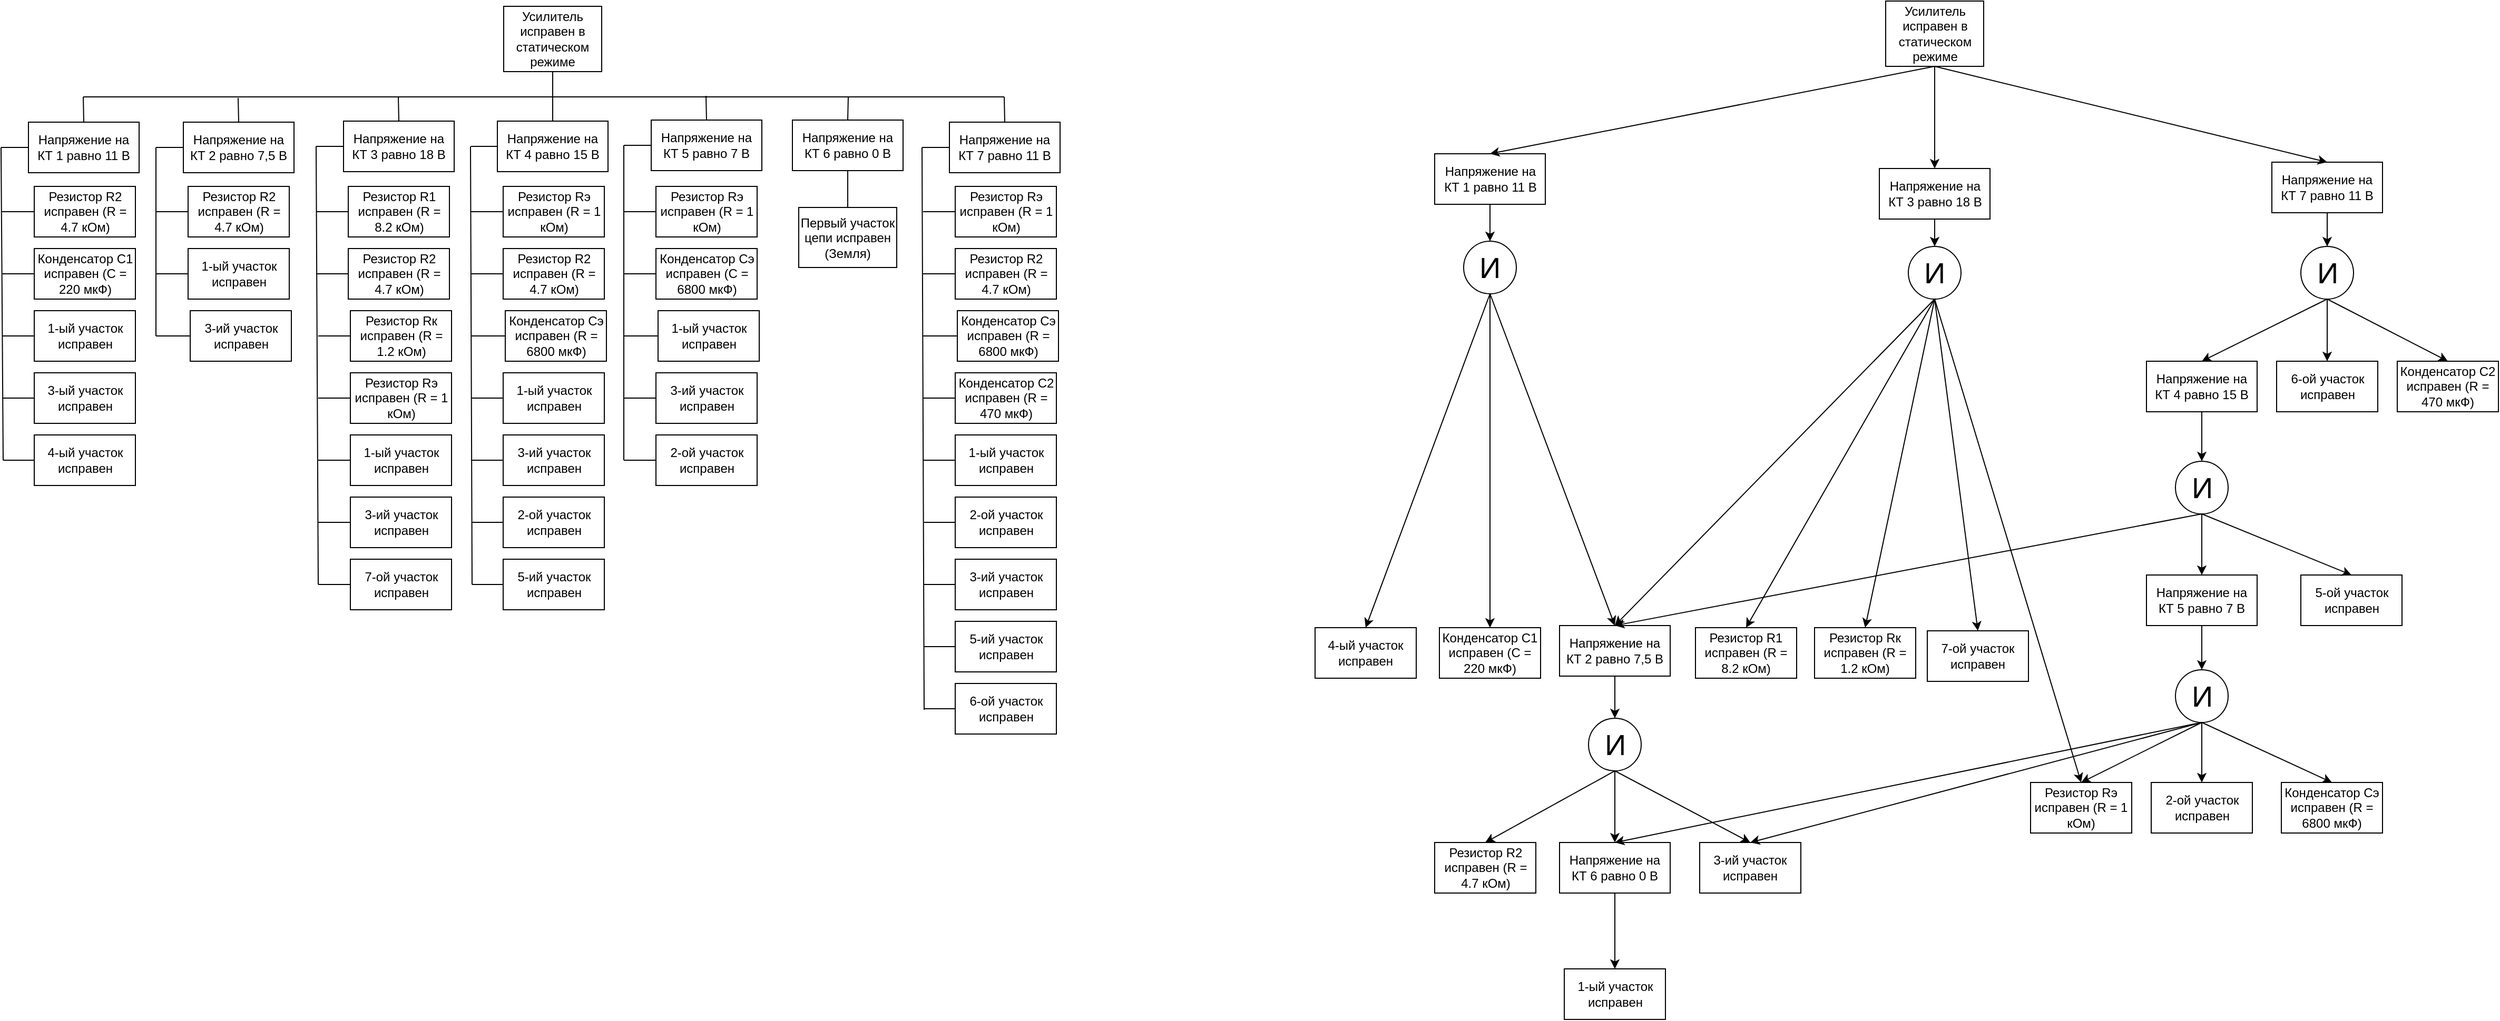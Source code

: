 <mxfile version="20.8.10" type="device"><diagram name="Страница 1" id="d6VJptZu7CoVXSsHhLp1"><mxGraphModel dx="1849" dy="866" grid="0" gridSize="10" guides="1" tooltips="1" connect="1" arrows="1" fold="1" page="0" pageScale="1" pageWidth="827" pageHeight="1169" math="0" shadow="0"><root><mxCell id="0"/><mxCell id="1" parent="0"/><mxCell id="UDDHy41BQt9eHmg_TDf5-1" value="Усилитель исправен в статическом режиме" style="rounded=0;whiteSpace=wrap;html=1;" vertex="1" parent="1"><mxGeometry x="343" y="158" width="93" height="62" as="geometry"/></mxCell><mxCell id="UDDHy41BQt9eHmg_TDf5-2" value="" style="endArrow=none;html=1;rounded=0;entryX=0.5;entryY=1;entryDx=0;entryDy=0;exitX=0.5;exitY=0;exitDx=0;exitDy=0;" edge="1" parent="1" source="UDDHy41BQt9eHmg_TDf5-19" target="UDDHy41BQt9eHmg_TDf5-1"><mxGeometry width="50" height="50" relative="1" as="geometry"><mxPoint x="390" y="244" as="sourcePoint"/><mxPoint x="332" y="208" as="targetPoint"/></mxGeometry></mxCell><mxCell id="UDDHy41BQt9eHmg_TDf5-3" value="Первый участок цепи исправен (Земля)" style="rounded=0;whiteSpace=wrap;html=1;" vertex="1" parent="1"><mxGeometry x="623" y="349" width="93" height="57" as="geometry"/></mxCell><mxCell id="UDDHy41BQt9eHmg_TDf5-4" value="Напряжение на КТ 3 равно 18 В" style="rounded=0;whiteSpace=wrap;html=1;" vertex="1" parent="1"><mxGeometry x="191" y="267" width="105" height="48" as="geometry"/></mxCell><mxCell id="UDDHy41BQt9eHmg_TDf5-5" value="Напряжение на КТ 6 равно 0 В" style="rounded=0;whiteSpace=wrap;html=1;" vertex="1" parent="1"><mxGeometry x="617" y="266" width="105" height="48" as="geometry"/></mxCell><mxCell id="UDDHy41BQt9eHmg_TDf5-6" value="" style="endArrow=none;html=1;rounded=0;" edge="1" parent="1"><mxGeometry width="50" height="50" relative="1" as="geometry"><mxPoint x="-56" y="244" as="sourcePoint"/><mxPoint x="818" y="244" as="targetPoint"/></mxGeometry></mxCell><mxCell id="UDDHy41BQt9eHmg_TDf5-7" value="" style="endArrow=none;html=1;rounded=0;entryX=0.5;entryY=1;entryDx=0;entryDy=0;exitX=0.5;exitY=0;exitDx=0;exitDy=0;" edge="1" parent="1" source="UDDHy41BQt9eHmg_TDf5-3" target="UDDHy41BQt9eHmg_TDf5-5"><mxGeometry width="50" height="50" relative="1" as="geometry"><mxPoint x="586" y="385" as="sourcePoint"/><mxPoint x="636" y="335" as="targetPoint"/></mxGeometry></mxCell><mxCell id="UDDHy41BQt9eHmg_TDf5-8" value="" style="endArrow=none;html=1;rounded=0;entryX=0;entryY=0.5;entryDx=0;entryDy=0;" edge="1" parent="1" target="UDDHy41BQt9eHmg_TDf5-4"><mxGeometry width="50" height="50" relative="1" as="geometry"><mxPoint x="165" y="291" as="sourcePoint"/><mxPoint x="158" y="297" as="targetPoint"/></mxGeometry></mxCell><mxCell id="UDDHy41BQt9eHmg_TDf5-9" value="" style="endArrow=none;html=1;rounded=0;" edge="1" parent="1"><mxGeometry width="50" height="50" relative="1" as="geometry"><mxPoint x="167" y="707" as="sourcePoint"/><mxPoint x="165" y="291" as="targetPoint"/></mxGeometry></mxCell><mxCell id="UDDHy41BQt9eHmg_TDf5-10" value="" style="endArrow=none;html=1;rounded=0;exitX=0.5;exitY=0;exitDx=0;exitDy=0;" edge="1" parent="1" source="UDDHy41BQt9eHmg_TDf5-4"><mxGeometry width="50" height="50" relative="1" as="geometry"><mxPoint x="256" y="242" as="sourcePoint"/><mxPoint x="243" y="244" as="targetPoint"/></mxGeometry></mxCell><mxCell id="UDDHy41BQt9eHmg_TDf5-15" value="Напряжение на КТ 2 равно 7,5 В" style="rounded=0;whiteSpace=wrap;html=1;" vertex="1" parent="1"><mxGeometry x="39" y="268" width="105" height="48" as="geometry"/></mxCell><mxCell id="UDDHy41BQt9eHmg_TDf5-16" value="" style="endArrow=none;html=1;rounded=0;entryX=0;entryY=0.5;entryDx=0;entryDy=0;" edge="1" parent="1" target="UDDHy41BQt9eHmg_TDf5-15"><mxGeometry width="50" height="50" relative="1" as="geometry"><mxPoint x="13" y="292" as="sourcePoint"/><mxPoint x="6" y="298" as="targetPoint"/></mxGeometry></mxCell><mxCell id="UDDHy41BQt9eHmg_TDf5-17" value="" style="endArrow=none;html=1;rounded=0;" edge="1" parent="1"><mxGeometry width="50" height="50" relative="1" as="geometry"><mxPoint x="13" y="471" as="sourcePoint"/><mxPoint x="13.0" y="292" as="targetPoint"/></mxGeometry></mxCell><mxCell id="UDDHy41BQt9eHmg_TDf5-18" value="" style="endArrow=none;html=1;rounded=0;exitX=0.5;exitY=0;exitDx=0;exitDy=0;" edge="1" parent="1" source="UDDHy41BQt9eHmg_TDf5-15"><mxGeometry width="50" height="50" relative="1" as="geometry"><mxPoint x="104" y="243" as="sourcePoint"/><mxPoint x="91" y="245" as="targetPoint"/></mxGeometry></mxCell><mxCell id="UDDHy41BQt9eHmg_TDf5-19" value="Напряжение на КТ 4 равно 15 В" style="rounded=0;whiteSpace=wrap;html=1;" vertex="1" parent="1"><mxGeometry x="337" y="267" width="105" height="48" as="geometry"/></mxCell><mxCell id="UDDHy41BQt9eHmg_TDf5-20" value="" style="endArrow=none;html=1;rounded=0;entryX=0;entryY=0.5;entryDx=0;entryDy=0;" edge="1" parent="1" target="UDDHy41BQt9eHmg_TDf5-19"><mxGeometry width="50" height="50" relative="1" as="geometry"><mxPoint x="312" y="291" as="sourcePoint"/><mxPoint x="304.5" y="297" as="targetPoint"/></mxGeometry></mxCell><mxCell id="UDDHy41BQt9eHmg_TDf5-21" value="" style="endArrow=none;html=1;rounded=0;" edge="1" parent="1"><mxGeometry width="50" height="50" relative="1" as="geometry"><mxPoint x="313" y="707" as="sourcePoint"/><mxPoint x="311.5" y="291" as="targetPoint"/></mxGeometry></mxCell><mxCell id="UDDHy41BQt9eHmg_TDf5-23" value="Напряжение на КТ 1 равно 11 В" style="rounded=0;whiteSpace=wrap;html=1;" vertex="1" parent="1"><mxGeometry x="-108" y="268" width="105" height="48" as="geometry"/></mxCell><mxCell id="UDDHy41BQt9eHmg_TDf5-24" value="" style="endArrow=none;html=1;rounded=0;entryX=0;entryY=0.5;entryDx=0;entryDy=0;" edge="1" parent="1" target="UDDHy41BQt9eHmg_TDf5-23"><mxGeometry width="50" height="50" relative="1" as="geometry"><mxPoint x="-134" y="292" as="sourcePoint"/><mxPoint x="-141" y="298" as="targetPoint"/></mxGeometry></mxCell><mxCell id="UDDHy41BQt9eHmg_TDf5-25" value="" style="endArrow=none;html=1;rounded=0;" edge="1" parent="1"><mxGeometry width="50" height="50" relative="1" as="geometry"><mxPoint x="-132" y="589" as="sourcePoint"/><mxPoint x="-134.0" y="292" as="targetPoint"/></mxGeometry></mxCell><mxCell id="UDDHy41BQt9eHmg_TDf5-26" value="" style="endArrow=none;html=1;rounded=0;exitX=0.5;exitY=0;exitDx=0;exitDy=0;" edge="1" parent="1" source="UDDHy41BQt9eHmg_TDf5-23"><mxGeometry width="50" height="50" relative="1" as="geometry"><mxPoint x="-43" y="243" as="sourcePoint"/><mxPoint x="-56" y="244" as="targetPoint"/></mxGeometry></mxCell><mxCell id="UDDHy41BQt9eHmg_TDf5-30" value="Напряжение на КТ 5 равно 7 В" style="rounded=0;whiteSpace=wrap;html=1;" vertex="1" parent="1"><mxGeometry x="483" y="266" width="105" height="48" as="geometry"/></mxCell><mxCell id="UDDHy41BQt9eHmg_TDf5-31" value="" style="endArrow=none;html=1;rounded=0;entryX=0;entryY=0.5;entryDx=0;entryDy=0;" edge="1" parent="1" target="UDDHy41BQt9eHmg_TDf5-30"><mxGeometry width="50" height="50" relative="1" as="geometry"><mxPoint x="457" y="290" as="sourcePoint"/><mxPoint x="450" y="296" as="targetPoint"/></mxGeometry></mxCell><mxCell id="UDDHy41BQt9eHmg_TDf5-32" value="" style="endArrow=none;html=1;rounded=0;" edge="1" parent="1"><mxGeometry width="50" height="50" relative="1" as="geometry"><mxPoint x="457" y="589" as="sourcePoint"/><mxPoint x="457" y="290" as="targetPoint"/></mxGeometry></mxCell><mxCell id="UDDHy41BQt9eHmg_TDf5-33" value="" style="endArrow=none;html=1;rounded=0;exitX=0.5;exitY=0;exitDx=0;exitDy=0;" edge="1" parent="1" source="UDDHy41BQt9eHmg_TDf5-30"><mxGeometry width="50" height="50" relative="1" as="geometry"><mxPoint x="548" y="241" as="sourcePoint"/><mxPoint x="535" y="243" as="targetPoint"/></mxGeometry></mxCell><mxCell id="UDDHy41BQt9eHmg_TDf5-34" value="Напряжение на КТ 7 равно 11 В" style="rounded=0;whiteSpace=wrap;html=1;" vertex="1" parent="1"><mxGeometry x="766" y="268" width="105" height="48" as="geometry"/></mxCell><mxCell id="UDDHy41BQt9eHmg_TDf5-35" value="" style="endArrow=none;html=1;rounded=0;entryX=0;entryY=0.5;entryDx=0;entryDy=0;" edge="1" parent="1" target="UDDHy41BQt9eHmg_TDf5-34"><mxGeometry width="50" height="50" relative="1" as="geometry"><mxPoint x="740" y="292" as="sourcePoint"/><mxPoint x="733" y="298" as="targetPoint"/></mxGeometry></mxCell><mxCell id="UDDHy41BQt9eHmg_TDf5-36" value="" style="endArrow=none;html=1;rounded=0;" edge="1" parent="1"><mxGeometry width="50" height="50" relative="1" as="geometry"><mxPoint x="742" y="826" as="sourcePoint"/><mxPoint x="740" y="292" as="targetPoint"/></mxGeometry></mxCell><mxCell id="UDDHy41BQt9eHmg_TDf5-37" value="" style="endArrow=none;html=1;rounded=0;exitX=0.5;exitY=0;exitDx=0;exitDy=0;" edge="1" parent="1" source="UDDHy41BQt9eHmg_TDf5-34"><mxGeometry width="50" height="50" relative="1" as="geometry"><mxPoint x="831" y="243" as="sourcePoint"/><mxPoint x="818" y="244" as="targetPoint"/></mxGeometry></mxCell><mxCell id="UDDHy41BQt9eHmg_TDf5-38" value="" style="endArrow=none;html=1;rounded=0;exitX=0.5;exitY=0;exitDx=0;exitDy=0;" edge="1" parent="1" source="UDDHy41BQt9eHmg_TDf5-5"><mxGeometry width="50" height="50" relative="1" as="geometry"><mxPoint x="643" y="230" as="sourcePoint"/><mxPoint x="670" y="244" as="targetPoint"/></mxGeometry></mxCell><mxCell id="UDDHy41BQt9eHmg_TDf5-39" value="Резистор R2 исправен (R = 4.7 кОм)" style="rounded=0;whiteSpace=wrap;html=1;" vertex="1" parent="1"><mxGeometry x="-102.5" y="329" width="96" height="48" as="geometry"/></mxCell><mxCell id="UDDHy41BQt9eHmg_TDf5-40" value="" style="endArrow=none;html=1;rounded=0;entryX=0;entryY=0.5;entryDx=0;entryDy=0;" edge="1" parent="1" target="UDDHy41BQt9eHmg_TDf5-39"><mxGeometry width="50" height="50" relative="1" as="geometry"><mxPoint x="-133" y="353" as="sourcePoint"/><mxPoint x="-46" y="392" as="targetPoint"/></mxGeometry></mxCell><mxCell id="UDDHy41BQt9eHmg_TDf5-41" value="Конденсатор С1 исправен (С = 220 мкФ)" style="rounded=0;whiteSpace=wrap;html=1;" vertex="1" parent="1"><mxGeometry x="-102.5" y="388" width="96" height="48" as="geometry"/></mxCell><mxCell id="UDDHy41BQt9eHmg_TDf5-42" value="" style="endArrow=none;html=1;rounded=0;entryX=0;entryY=0.5;entryDx=0;entryDy=0;" edge="1" parent="1" target="UDDHy41BQt9eHmg_TDf5-41"><mxGeometry width="50" height="50" relative="1" as="geometry"><mxPoint x="-133" y="412.0" as="sourcePoint"/><mxPoint x="-46" y="451" as="targetPoint"/></mxGeometry></mxCell><mxCell id="UDDHy41BQt9eHmg_TDf5-47" value="1-ый участок исправен" style="rounded=0;whiteSpace=wrap;html=1;" vertex="1" parent="1"><mxGeometry x="-102.5" y="447" width="96" height="48" as="geometry"/></mxCell><mxCell id="UDDHy41BQt9eHmg_TDf5-48" value="" style="endArrow=none;html=1;rounded=0;entryX=0;entryY=0.5;entryDx=0;entryDy=0;" edge="1" parent="1" target="UDDHy41BQt9eHmg_TDf5-47"><mxGeometry width="50" height="50" relative="1" as="geometry"><mxPoint x="-133" y="471.0" as="sourcePoint"/><mxPoint x="-46" y="510" as="targetPoint"/></mxGeometry></mxCell><mxCell id="UDDHy41BQt9eHmg_TDf5-49" value="3-ый участок исправен" style="rounded=0;whiteSpace=wrap;html=1;" vertex="1" parent="1"><mxGeometry x="-102.5" y="506" width="96" height="48" as="geometry"/></mxCell><mxCell id="UDDHy41BQt9eHmg_TDf5-50" value="" style="endArrow=none;html=1;rounded=0;entryX=0;entryY=0.5;entryDx=0;entryDy=0;" edge="1" parent="1" target="UDDHy41BQt9eHmg_TDf5-49"><mxGeometry width="50" height="50" relative="1" as="geometry"><mxPoint x="-133" y="530.0" as="sourcePoint"/><mxPoint x="-46" y="569" as="targetPoint"/></mxGeometry></mxCell><mxCell id="UDDHy41BQt9eHmg_TDf5-51" value="4-ый участок исправен" style="rounded=0;whiteSpace=wrap;html=1;" vertex="1" parent="1"><mxGeometry x="-102.5" y="565" width="96" height="48" as="geometry"/></mxCell><mxCell id="UDDHy41BQt9eHmg_TDf5-52" value="" style="endArrow=none;html=1;rounded=0;entryX=0;entryY=0.5;entryDx=0;entryDy=0;" edge="1" parent="1" target="UDDHy41BQt9eHmg_TDf5-51"><mxGeometry width="50" height="50" relative="1" as="geometry"><mxPoint x="-132" y="589" as="sourcePoint"/><mxPoint x="-46" y="628" as="targetPoint"/></mxGeometry></mxCell><mxCell id="UDDHy41BQt9eHmg_TDf5-53" value="Резистор R2 исправен (R = 4.7 кОм)" style="rounded=0;whiteSpace=wrap;html=1;" vertex="1" parent="1"><mxGeometry x="43.5" y="329" width="96" height="48" as="geometry"/></mxCell><mxCell id="UDDHy41BQt9eHmg_TDf5-54" value="" style="endArrow=none;html=1;rounded=0;entryX=0;entryY=0.5;entryDx=0;entryDy=0;" edge="1" parent="1" target="UDDHy41BQt9eHmg_TDf5-53"><mxGeometry width="50" height="50" relative="1" as="geometry"><mxPoint x="13" y="353.0" as="sourcePoint"/><mxPoint x="100" y="392" as="targetPoint"/></mxGeometry></mxCell><mxCell id="UDDHy41BQt9eHmg_TDf5-55" value="1-ый участок исправен" style="rounded=0;whiteSpace=wrap;html=1;" vertex="1" parent="1"><mxGeometry x="43.5" y="388" width="96" height="48" as="geometry"/></mxCell><mxCell id="UDDHy41BQt9eHmg_TDf5-56" value="" style="endArrow=none;html=1;rounded=0;entryX=0;entryY=0.5;entryDx=0;entryDy=0;" edge="1" parent="1" target="UDDHy41BQt9eHmg_TDf5-55"><mxGeometry width="50" height="50" relative="1" as="geometry"><mxPoint x="13" y="412.0" as="sourcePoint"/><mxPoint x="100" y="451" as="targetPoint"/></mxGeometry></mxCell><mxCell id="UDDHy41BQt9eHmg_TDf5-57" value="3-ий участок исправен" style="rounded=0;whiteSpace=wrap;html=1;" vertex="1" parent="1"><mxGeometry x="45.5" y="447" width="96" height="48" as="geometry"/></mxCell><mxCell id="UDDHy41BQt9eHmg_TDf5-58" value="" style="endArrow=none;html=1;rounded=0;entryX=0;entryY=0.5;entryDx=0;entryDy=0;" edge="1" parent="1" target="UDDHy41BQt9eHmg_TDf5-57"><mxGeometry width="50" height="50" relative="1" as="geometry"><mxPoint x="13" y="471" as="sourcePoint"/><mxPoint x="102" y="510" as="targetPoint"/></mxGeometry></mxCell><mxCell id="UDDHy41BQt9eHmg_TDf5-59" value="Резистор R1 исправен (R = 8.2 кОм)" style="rounded=0;whiteSpace=wrap;html=1;" vertex="1" parent="1"><mxGeometry x="195.5" y="329" width="96" height="48" as="geometry"/></mxCell><mxCell id="UDDHy41BQt9eHmg_TDf5-60" value="" style="endArrow=none;html=1;rounded=0;entryX=0;entryY=0.5;entryDx=0;entryDy=0;" edge="1" parent="1" target="UDDHy41BQt9eHmg_TDf5-59"><mxGeometry width="50" height="50" relative="1" as="geometry"><mxPoint x="165" y="353.0" as="sourcePoint"/><mxPoint x="252" y="392" as="targetPoint"/></mxGeometry></mxCell><mxCell id="UDDHy41BQt9eHmg_TDf5-61" value="Резистор R2 исправен (R = 4.7 кОм)" style="rounded=0;whiteSpace=wrap;html=1;" vertex="1" parent="1"><mxGeometry x="195.5" y="388" width="96" height="48" as="geometry"/></mxCell><mxCell id="UDDHy41BQt9eHmg_TDf5-62" value="" style="endArrow=none;html=1;rounded=0;entryX=0;entryY=0.5;entryDx=0;entryDy=0;" edge="1" parent="1" target="UDDHy41BQt9eHmg_TDf5-61"><mxGeometry width="50" height="50" relative="1" as="geometry"><mxPoint x="165" y="412.0" as="sourcePoint"/><mxPoint x="252" y="451" as="targetPoint"/></mxGeometry></mxCell><mxCell id="UDDHy41BQt9eHmg_TDf5-63" value="Резистор Rк исправен (R = 1.2 кОм)" style="rounded=0;whiteSpace=wrap;html=1;" vertex="1" parent="1"><mxGeometry x="197.5" y="447" width="96" height="48" as="geometry"/></mxCell><mxCell id="UDDHy41BQt9eHmg_TDf5-64" value="" style="endArrow=none;html=1;rounded=0;entryX=0;entryY=0.5;entryDx=0;entryDy=0;" edge="1" parent="1" target="UDDHy41BQt9eHmg_TDf5-63"><mxGeometry width="50" height="50" relative="1" as="geometry"><mxPoint x="167" y="471.0" as="sourcePoint"/><mxPoint x="254" y="510" as="targetPoint"/></mxGeometry></mxCell><mxCell id="UDDHy41BQt9eHmg_TDf5-65" value="Резистор Rэ исправен (R = 1 кОм)" style="rounded=0;whiteSpace=wrap;html=1;" vertex="1" parent="1"><mxGeometry x="197.5" y="506" width="96" height="48" as="geometry"/></mxCell><mxCell id="UDDHy41BQt9eHmg_TDf5-66" value="" style="endArrow=none;html=1;rounded=0;entryX=0;entryY=0.5;entryDx=0;entryDy=0;" edge="1" parent="1" target="UDDHy41BQt9eHmg_TDf5-65"><mxGeometry width="50" height="50" relative="1" as="geometry"><mxPoint x="167" y="530.0" as="sourcePoint"/><mxPoint x="254" y="569" as="targetPoint"/></mxGeometry></mxCell><mxCell id="UDDHy41BQt9eHmg_TDf5-67" value="1-ый участок исправен" style="rounded=0;whiteSpace=wrap;html=1;" vertex="1" parent="1"><mxGeometry x="197.5" y="565" width="96" height="48" as="geometry"/></mxCell><mxCell id="UDDHy41BQt9eHmg_TDf5-68" value="" style="endArrow=none;html=1;rounded=0;entryX=0;entryY=0.5;entryDx=0;entryDy=0;" edge="1" parent="1" target="UDDHy41BQt9eHmg_TDf5-67"><mxGeometry width="50" height="50" relative="1" as="geometry"><mxPoint x="167" y="589.0" as="sourcePoint"/><mxPoint x="254" y="628" as="targetPoint"/></mxGeometry></mxCell><mxCell id="UDDHy41BQt9eHmg_TDf5-69" value="3-ий участок исправен" style="rounded=0;whiteSpace=wrap;html=1;" vertex="1" parent="1"><mxGeometry x="197.5" y="624" width="96" height="48" as="geometry"/></mxCell><mxCell id="UDDHy41BQt9eHmg_TDf5-70" value="" style="endArrow=none;html=1;rounded=0;entryX=0;entryY=0.5;entryDx=0;entryDy=0;" edge="1" parent="1" target="UDDHy41BQt9eHmg_TDf5-69"><mxGeometry width="50" height="50" relative="1" as="geometry"><mxPoint x="167" y="648.0" as="sourcePoint"/><mxPoint x="254" y="687" as="targetPoint"/></mxGeometry></mxCell><mxCell id="UDDHy41BQt9eHmg_TDf5-71" value="7-ой участок исправен" style="rounded=0;whiteSpace=wrap;html=1;" vertex="1" parent="1"><mxGeometry x="197.5" y="683" width="96" height="48" as="geometry"/></mxCell><mxCell id="UDDHy41BQt9eHmg_TDf5-72" value="" style="endArrow=none;html=1;rounded=0;entryX=0;entryY=0.5;entryDx=0;entryDy=0;" edge="1" parent="1" target="UDDHy41BQt9eHmg_TDf5-71"><mxGeometry width="50" height="50" relative="1" as="geometry"><mxPoint x="167" y="707.0" as="sourcePoint"/><mxPoint x="254" y="746" as="targetPoint"/></mxGeometry></mxCell><mxCell id="UDDHy41BQt9eHmg_TDf5-73" value="Резистор Rэ исправен (R = 1 кОм)" style="rounded=0;whiteSpace=wrap;html=1;" vertex="1" parent="1"><mxGeometry x="342.5" y="329" width="96" height="48" as="geometry"/></mxCell><mxCell id="UDDHy41BQt9eHmg_TDf5-74" value="" style="endArrow=none;html=1;rounded=0;entryX=0;entryY=0.5;entryDx=0;entryDy=0;" edge="1" parent="1" target="UDDHy41BQt9eHmg_TDf5-73"><mxGeometry width="50" height="50" relative="1" as="geometry"><mxPoint x="312" y="353" as="sourcePoint"/><mxPoint x="399" y="392" as="targetPoint"/></mxGeometry></mxCell><mxCell id="UDDHy41BQt9eHmg_TDf5-75" value="Резистор R2 исправен (R = 4.7 кОм)" style="rounded=0;whiteSpace=wrap;html=1;" vertex="1" parent="1"><mxGeometry x="342.5" y="388" width="96" height="48" as="geometry"/></mxCell><mxCell id="UDDHy41BQt9eHmg_TDf5-76" value="" style="endArrow=none;html=1;rounded=0;entryX=0;entryY=0.5;entryDx=0;entryDy=0;" edge="1" parent="1" target="UDDHy41BQt9eHmg_TDf5-75"><mxGeometry width="50" height="50" relative="1" as="geometry"><mxPoint x="312" y="412" as="sourcePoint"/><mxPoint x="399" y="451" as="targetPoint"/></mxGeometry></mxCell><mxCell id="UDDHy41BQt9eHmg_TDf5-77" value="Конденсатор Сэ исправен (R = 6800 мкФ)" style="rounded=0;whiteSpace=wrap;html=1;" vertex="1" parent="1"><mxGeometry x="344.5" y="447" width="96" height="48" as="geometry"/></mxCell><mxCell id="UDDHy41BQt9eHmg_TDf5-78" value="" style="endArrow=none;html=1;rounded=0;entryX=0;entryY=0.5;entryDx=0;entryDy=0;" edge="1" parent="1" target="UDDHy41BQt9eHmg_TDf5-77"><mxGeometry width="50" height="50" relative="1" as="geometry"><mxPoint x="312" y="471" as="sourcePoint"/><mxPoint x="401" y="510" as="targetPoint"/></mxGeometry></mxCell><mxCell id="UDDHy41BQt9eHmg_TDf5-79" value="1-ый участок исправен" style="rounded=0;whiteSpace=wrap;html=1;" vertex="1" parent="1"><mxGeometry x="342.5" y="506" width="96" height="48" as="geometry"/></mxCell><mxCell id="UDDHy41BQt9eHmg_TDf5-80" value="" style="endArrow=none;html=1;rounded=0;entryX=0;entryY=0.5;entryDx=0;entryDy=0;" edge="1" parent="1" target="UDDHy41BQt9eHmg_TDf5-79"><mxGeometry width="50" height="50" relative="1" as="geometry"><mxPoint x="312" y="530" as="sourcePoint"/><mxPoint x="399" y="569" as="targetPoint"/></mxGeometry></mxCell><mxCell id="UDDHy41BQt9eHmg_TDf5-81" value="3-ий участок исправен" style="rounded=0;whiteSpace=wrap;html=1;" vertex="1" parent="1"><mxGeometry x="342.5" y="565" width="96" height="48" as="geometry"/></mxCell><mxCell id="UDDHy41BQt9eHmg_TDf5-82" value="" style="endArrow=none;html=1;rounded=0;entryX=0;entryY=0.5;entryDx=0;entryDy=0;" edge="1" parent="1" target="UDDHy41BQt9eHmg_TDf5-81"><mxGeometry width="50" height="50" relative="1" as="geometry"><mxPoint x="312" y="589" as="sourcePoint"/><mxPoint x="399" y="628" as="targetPoint"/></mxGeometry></mxCell><mxCell id="UDDHy41BQt9eHmg_TDf5-83" value="2-ой участок исправен" style="rounded=0;whiteSpace=wrap;html=1;" vertex="1" parent="1"><mxGeometry x="342.5" y="624" width="96" height="48" as="geometry"/></mxCell><mxCell id="UDDHy41BQt9eHmg_TDf5-84" value="" style="endArrow=none;html=1;rounded=0;entryX=0;entryY=0.5;entryDx=0;entryDy=0;" edge="1" parent="1" target="UDDHy41BQt9eHmg_TDf5-83"><mxGeometry width="50" height="50" relative="1" as="geometry"><mxPoint x="313" y="648" as="sourcePoint"/><mxPoint x="399" y="687" as="targetPoint"/></mxGeometry></mxCell><mxCell id="UDDHy41BQt9eHmg_TDf5-85" value="5-ий участок исправен" style="rounded=0;whiteSpace=wrap;html=1;" vertex="1" parent="1"><mxGeometry x="342.5" y="683" width="96" height="48" as="geometry"/></mxCell><mxCell id="UDDHy41BQt9eHmg_TDf5-86" value="" style="endArrow=none;html=1;rounded=0;entryX=0;entryY=0.5;entryDx=0;entryDy=0;" edge="1" parent="1" target="UDDHy41BQt9eHmg_TDf5-85"><mxGeometry width="50" height="50" relative="1" as="geometry"><mxPoint x="313" y="707" as="sourcePoint"/><mxPoint x="399" y="746" as="targetPoint"/></mxGeometry></mxCell><mxCell id="UDDHy41BQt9eHmg_TDf5-87" value="Резистор Rэ исправен (R = 1 кОм)" style="rounded=0;whiteSpace=wrap;html=1;" vertex="1" parent="1"><mxGeometry x="487.5" y="329" width="96" height="48" as="geometry"/></mxCell><mxCell id="UDDHy41BQt9eHmg_TDf5-88" value="" style="endArrow=none;html=1;rounded=0;entryX=0;entryY=0.5;entryDx=0;entryDy=0;" edge="1" parent="1" target="UDDHy41BQt9eHmg_TDf5-87"><mxGeometry width="50" height="50" relative="1" as="geometry"><mxPoint x="457" y="353" as="sourcePoint"/><mxPoint x="544" y="392" as="targetPoint"/></mxGeometry></mxCell><mxCell id="UDDHy41BQt9eHmg_TDf5-89" value="Конденсатор Сэ исправен (С = 6800 мкФ)" style="rounded=0;whiteSpace=wrap;html=1;" vertex="1" parent="1"><mxGeometry x="487.5" y="388" width="96" height="48" as="geometry"/></mxCell><mxCell id="UDDHy41BQt9eHmg_TDf5-90" value="" style="endArrow=none;html=1;rounded=0;entryX=0;entryY=0.5;entryDx=0;entryDy=0;" edge="1" parent="1" target="UDDHy41BQt9eHmg_TDf5-89"><mxGeometry width="50" height="50" relative="1" as="geometry"><mxPoint x="457" y="412" as="sourcePoint"/><mxPoint x="544" y="451" as="targetPoint"/></mxGeometry></mxCell><mxCell id="UDDHy41BQt9eHmg_TDf5-91" value="1-ый участок исправен" style="rounded=0;whiteSpace=wrap;html=1;" vertex="1" parent="1"><mxGeometry x="489.5" y="447" width="96" height="48" as="geometry"/></mxCell><mxCell id="UDDHy41BQt9eHmg_TDf5-92" value="" style="endArrow=none;html=1;rounded=0;entryX=0;entryY=0.5;entryDx=0;entryDy=0;" edge="1" parent="1" target="UDDHy41BQt9eHmg_TDf5-91"><mxGeometry width="50" height="50" relative="1" as="geometry"><mxPoint x="457" y="471" as="sourcePoint"/><mxPoint x="546" y="510" as="targetPoint"/></mxGeometry></mxCell><mxCell id="UDDHy41BQt9eHmg_TDf5-93" value="3-ий участок исправен" style="rounded=0;whiteSpace=wrap;html=1;" vertex="1" parent="1"><mxGeometry x="487.5" y="506" width="96" height="48" as="geometry"/></mxCell><mxCell id="UDDHy41BQt9eHmg_TDf5-94" value="" style="endArrow=none;html=1;rounded=0;entryX=0;entryY=0.5;entryDx=0;entryDy=0;" edge="1" parent="1" target="UDDHy41BQt9eHmg_TDf5-93"><mxGeometry width="50" height="50" relative="1" as="geometry"><mxPoint x="457" y="530" as="sourcePoint"/><mxPoint x="544" y="569" as="targetPoint"/></mxGeometry></mxCell><mxCell id="UDDHy41BQt9eHmg_TDf5-95" value="Резистор Rэ исправен (R = 1 кОм)" style="rounded=0;whiteSpace=wrap;html=1;" vertex="1" parent="1"><mxGeometry x="771.5" y="329" width="96" height="48" as="geometry"/></mxCell><mxCell id="UDDHy41BQt9eHmg_TDf5-96" value="" style="endArrow=none;html=1;rounded=0;entryX=0;entryY=0.5;entryDx=0;entryDy=0;" edge="1" parent="1" target="UDDHy41BQt9eHmg_TDf5-95"><mxGeometry width="50" height="50" relative="1" as="geometry"><mxPoint x="741" y="353.0" as="sourcePoint"/><mxPoint x="828" y="392" as="targetPoint"/></mxGeometry></mxCell><mxCell id="UDDHy41BQt9eHmg_TDf5-97" value="Резистор R2 исправен (R = 4.7 кОм)" style="rounded=0;whiteSpace=wrap;html=1;" vertex="1" parent="1"><mxGeometry x="771.5" y="388" width="96" height="48" as="geometry"/></mxCell><mxCell id="UDDHy41BQt9eHmg_TDf5-98" value="" style="endArrow=none;html=1;rounded=0;entryX=0;entryY=0.5;entryDx=0;entryDy=0;" edge="1" parent="1" target="UDDHy41BQt9eHmg_TDf5-97"><mxGeometry width="50" height="50" relative="1" as="geometry"><mxPoint x="741" y="412.0" as="sourcePoint"/><mxPoint x="828" y="451" as="targetPoint"/></mxGeometry></mxCell><mxCell id="UDDHy41BQt9eHmg_TDf5-99" value="Конденсатор Сэ исправен (R = 6800 мкФ)" style="rounded=0;whiteSpace=wrap;html=1;" vertex="1" parent="1"><mxGeometry x="773.5" y="447" width="96" height="48" as="geometry"/></mxCell><mxCell id="UDDHy41BQt9eHmg_TDf5-100" value="" style="endArrow=none;html=1;rounded=0;entryX=0;entryY=0.5;entryDx=0;entryDy=0;" edge="1" parent="1" target="UDDHy41BQt9eHmg_TDf5-99"><mxGeometry width="50" height="50" relative="1" as="geometry"><mxPoint x="741" y="471" as="sourcePoint"/><mxPoint x="830" y="510" as="targetPoint"/></mxGeometry></mxCell><mxCell id="UDDHy41BQt9eHmg_TDf5-101" value="Конденсатор С2 исправен (R = 470 мкФ)" style="rounded=0;whiteSpace=wrap;html=1;" vertex="1" parent="1"><mxGeometry x="771.5" y="506" width="96" height="48" as="geometry"/></mxCell><mxCell id="UDDHy41BQt9eHmg_TDf5-102" value="" style="endArrow=none;html=1;rounded=0;entryX=0;entryY=0.5;entryDx=0;entryDy=0;" edge="1" parent="1" target="UDDHy41BQt9eHmg_TDf5-101"><mxGeometry width="50" height="50" relative="1" as="geometry"><mxPoint x="741" y="530" as="sourcePoint"/><mxPoint x="828" y="569" as="targetPoint"/></mxGeometry></mxCell><mxCell id="UDDHy41BQt9eHmg_TDf5-103" value="1-ый участок исправен" style="rounded=0;whiteSpace=wrap;html=1;" vertex="1" parent="1"><mxGeometry x="771.5" y="565" width="96" height="48" as="geometry"/></mxCell><mxCell id="UDDHy41BQt9eHmg_TDf5-104" value="" style="endArrow=none;html=1;rounded=0;entryX=0;entryY=0.5;entryDx=0;entryDy=0;" edge="1" parent="1" target="UDDHy41BQt9eHmg_TDf5-103"><mxGeometry width="50" height="50" relative="1" as="geometry"><mxPoint x="741" y="589" as="sourcePoint"/><mxPoint x="828" y="628" as="targetPoint"/></mxGeometry></mxCell><mxCell id="UDDHy41BQt9eHmg_TDf5-105" value="2-ой участок исправен" style="rounded=0;whiteSpace=wrap;html=1;" vertex="1" parent="1"><mxGeometry x="771.5" y="624" width="96" height="48" as="geometry"/></mxCell><mxCell id="UDDHy41BQt9eHmg_TDf5-106" value="" style="endArrow=none;html=1;rounded=0;entryX=0;entryY=0.5;entryDx=0;entryDy=0;" edge="1" parent="1" target="UDDHy41BQt9eHmg_TDf5-105"><mxGeometry width="50" height="50" relative="1" as="geometry"><mxPoint x="742" y="648" as="sourcePoint"/><mxPoint x="828" y="687" as="targetPoint"/></mxGeometry></mxCell><mxCell id="UDDHy41BQt9eHmg_TDf5-107" value="3-ий участок исправен" style="rounded=0;whiteSpace=wrap;html=1;" vertex="1" parent="1"><mxGeometry x="771.5" y="683" width="96" height="48" as="geometry"/></mxCell><mxCell id="UDDHy41BQt9eHmg_TDf5-108" value="" style="endArrow=none;html=1;rounded=0;entryX=0;entryY=0.5;entryDx=0;entryDy=0;" edge="1" parent="1" target="UDDHy41BQt9eHmg_TDf5-107"><mxGeometry width="50" height="50" relative="1" as="geometry"><mxPoint x="742" y="707" as="sourcePoint"/><mxPoint x="828" y="746" as="targetPoint"/></mxGeometry></mxCell><mxCell id="UDDHy41BQt9eHmg_TDf5-109" value="5-ий участок исправен" style="rounded=0;whiteSpace=wrap;html=1;" vertex="1" parent="1"><mxGeometry x="771.5" y="742" width="96" height="48" as="geometry"/></mxCell><mxCell id="UDDHy41BQt9eHmg_TDf5-110" value="" style="endArrow=none;html=1;rounded=0;entryX=0;entryY=0.5;entryDx=0;entryDy=0;" edge="1" parent="1" target="UDDHy41BQt9eHmg_TDf5-109"><mxGeometry width="50" height="50" relative="1" as="geometry"><mxPoint x="742" y="766" as="sourcePoint"/><mxPoint x="828" y="805" as="targetPoint"/></mxGeometry></mxCell><mxCell id="UDDHy41BQt9eHmg_TDf5-111" value="6-ой участок исправен" style="rounded=0;whiteSpace=wrap;html=1;" vertex="1" parent="1"><mxGeometry x="771.5" y="801" width="96" height="48" as="geometry"/></mxCell><mxCell id="UDDHy41BQt9eHmg_TDf5-112" value="" style="endArrow=none;html=1;rounded=0;entryX=0;entryY=0.5;entryDx=0;entryDy=0;" edge="1" parent="1" target="UDDHy41BQt9eHmg_TDf5-111"><mxGeometry width="50" height="50" relative="1" as="geometry"><mxPoint x="742" y="825" as="sourcePoint"/><mxPoint x="828" y="864" as="targetPoint"/></mxGeometry></mxCell><mxCell id="UDDHy41BQt9eHmg_TDf5-113" value="2-ой участок исправен" style="rounded=0;whiteSpace=wrap;html=1;" vertex="1" parent="1"><mxGeometry x="487.5" y="565" width="96" height="48" as="geometry"/></mxCell><mxCell id="UDDHy41BQt9eHmg_TDf5-114" value="" style="endArrow=none;html=1;rounded=0;entryX=0;entryY=0.5;entryDx=0;entryDy=0;" edge="1" parent="1" target="UDDHy41BQt9eHmg_TDf5-113"><mxGeometry width="50" height="50" relative="1" as="geometry"><mxPoint x="457" y="589" as="sourcePoint"/><mxPoint x="544" y="628" as="targetPoint"/></mxGeometry></mxCell><mxCell id="UDDHy41BQt9eHmg_TDf5-115" value="Усилитель исправен в статическом режиме" style="rounded=0;whiteSpace=wrap;html=1;" vertex="1" parent="1"><mxGeometry x="1654.5" y="153" width="93" height="62" as="geometry"/></mxCell><mxCell id="UDDHy41BQt9eHmg_TDf5-116" value="Напряжение на КТ 7 равно 11 В" style="rounded=0;whiteSpace=wrap;html=1;" vertex="1" parent="1"><mxGeometry x="2021" y="306" width="105" height="48" as="geometry"/></mxCell><mxCell id="UDDHy41BQt9eHmg_TDf5-117" value="Напряжение на КТ 3 равно 18 В" style="rounded=0;whiteSpace=wrap;html=1;" vertex="1" parent="1"><mxGeometry x="1648.5" y="312" width="105" height="48" as="geometry"/></mxCell><mxCell id="UDDHy41BQt9eHmg_TDf5-118" value="Напряжение на КТ 1 равно 11 В" style="rounded=0;whiteSpace=wrap;html=1;" vertex="1" parent="1"><mxGeometry x="1226.5" y="298" width="105" height="48" as="geometry"/></mxCell><mxCell id="UDDHy41BQt9eHmg_TDf5-119" value="" style="endArrow=classic;html=1;rounded=0;exitX=0.5;exitY=1;exitDx=0;exitDy=0;entryX=0.5;entryY=0;entryDx=0;entryDy=0;" edge="1" parent="1" source="UDDHy41BQt9eHmg_TDf5-115" target="UDDHy41BQt9eHmg_TDf5-117"><mxGeometry width="50" height="50" relative="1" as="geometry"><mxPoint x="1562" y="254" as="sourcePoint"/><mxPoint x="1612" y="204" as="targetPoint"/></mxGeometry></mxCell><mxCell id="UDDHy41BQt9eHmg_TDf5-120" value="" style="endArrow=classic;html=1;rounded=0;exitX=0.5;exitY=1;exitDx=0;exitDy=0;entryX=0.5;entryY=0;entryDx=0;entryDy=0;" edge="1" parent="1" source="UDDHy41BQt9eHmg_TDf5-115" target="UDDHy41BQt9eHmg_TDf5-118"><mxGeometry width="50" height="50" relative="1" as="geometry"><mxPoint x="1566" y="226" as="sourcePoint"/><mxPoint x="1616" y="176" as="targetPoint"/></mxGeometry></mxCell><mxCell id="UDDHy41BQt9eHmg_TDf5-121" value="" style="endArrow=classic;html=1;rounded=0;entryX=0.5;entryY=0;entryDx=0;entryDy=0;exitX=0.5;exitY=1;exitDx=0;exitDy=0;" edge="1" parent="1" source="UDDHy41BQt9eHmg_TDf5-115" target="UDDHy41BQt9eHmg_TDf5-116"><mxGeometry width="50" height="50" relative="1" as="geometry"><mxPoint x="1636" y="239" as="sourcePoint"/><mxPoint x="1686" y="189" as="targetPoint"/></mxGeometry></mxCell><mxCell id="UDDHy41BQt9eHmg_TDf5-122" value="&lt;font style=&quot;font-size: 28px;&quot;&gt;И&lt;/font&gt;" style="ellipse;whiteSpace=wrap;html=1;aspect=fixed;" vertex="1" parent="1"><mxGeometry x="1254" y="381" width="50" height="50" as="geometry"/></mxCell><mxCell id="UDDHy41BQt9eHmg_TDf5-123" value="&lt;font style=&quot;font-size: 28px;&quot;&gt;И&lt;/font&gt;" style="ellipse;whiteSpace=wrap;html=1;aspect=fixed;" vertex="1" parent="1"><mxGeometry x="1676" y="386" width="50" height="50" as="geometry"/></mxCell><mxCell id="UDDHy41BQt9eHmg_TDf5-124" value="&lt;font style=&quot;font-size: 28px;&quot;&gt;И&lt;/font&gt;" style="ellipse;whiteSpace=wrap;html=1;aspect=fixed;" vertex="1" parent="1"><mxGeometry x="2048.5" y="386" width="50" height="50" as="geometry"/></mxCell><mxCell id="UDDHy41BQt9eHmg_TDf5-125" value="" style="endArrow=classic;html=1;rounded=0;fontSize=28;entryX=0.5;entryY=0;entryDx=0;entryDy=0;exitX=0.5;exitY=1;exitDx=0;exitDy=0;" edge="1" parent="1" source="UDDHy41BQt9eHmg_TDf5-118" target="UDDHy41BQt9eHmg_TDf5-122"><mxGeometry width="50" height="50" relative="1" as="geometry"><mxPoint x="1329" y="421" as="sourcePoint"/><mxPoint x="1323" y="420" as="targetPoint"/></mxGeometry></mxCell><mxCell id="UDDHy41BQt9eHmg_TDf5-127" value="" style="endArrow=classic;html=1;rounded=0;fontSize=28;entryX=0.5;entryY=0;entryDx=0;entryDy=0;exitX=0.5;exitY=1;exitDx=0;exitDy=0;" edge="1" parent="1" source="UDDHy41BQt9eHmg_TDf5-117" target="UDDHy41BQt9eHmg_TDf5-123"><mxGeometry width="50" height="50" relative="1" as="geometry"><mxPoint x="1431.5" y="370.0" as="sourcePoint"/><mxPoint x="1431.5" y="402" as="targetPoint"/></mxGeometry></mxCell><mxCell id="UDDHy41BQt9eHmg_TDf5-128" value="" style="endArrow=classic;html=1;rounded=0;fontSize=28;entryX=0.5;entryY=0;entryDx=0;entryDy=0;exitX=0.5;exitY=1;exitDx=0;exitDy=0;" edge="1" parent="1" source="UDDHy41BQt9eHmg_TDf5-116" target="UDDHy41BQt9eHmg_TDf5-124"><mxGeometry width="50" height="50" relative="1" as="geometry"><mxPoint x="1927" y="437" as="sourcePoint"/><mxPoint x="1977" y="387" as="targetPoint"/></mxGeometry></mxCell><mxCell id="UDDHy41BQt9eHmg_TDf5-129" value="Конденсатор С2 исправен (R = 470 мкФ)" style="rounded=0;whiteSpace=wrap;html=1;" vertex="1" parent="1"><mxGeometry x="2140" y="495" width="96" height="48" as="geometry"/></mxCell><mxCell id="UDDHy41BQt9eHmg_TDf5-130" value="6-ой участок исправен" style="rounded=0;whiteSpace=wrap;html=1;" vertex="1" parent="1"><mxGeometry x="2025.5" y="495" width="96" height="48" as="geometry"/></mxCell><mxCell id="UDDHy41BQt9eHmg_TDf5-139" style="edgeStyle=orthogonalEdgeStyle;rounded=0;orthogonalLoop=1;jettySize=auto;html=1;entryX=0.5;entryY=0;entryDx=0;entryDy=0;fontSize=28;" edge="1" parent="1" source="UDDHy41BQt9eHmg_TDf5-131" target="UDDHy41BQt9eHmg_TDf5-137"><mxGeometry relative="1" as="geometry"/></mxCell><mxCell id="UDDHy41BQt9eHmg_TDf5-131" value="Напряжение на КТ 4 равно 15 В" style="rounded=0;whiteSpace=wrap;html=1;" vertex="1" parent="1"><mxGeometry x="1902" y="495" width="105" height="48" as="geometry"/></mxCell><mxCell id="UDDHy41BQt9eHmg_TDf5-132" value="" style="endArrow=classic;html=1;rounded=0;fontSize=28;entryX=0.5;entryY=0;entryDx=0;entryDy=0;exitX=0.5;exitY=1;exitDx=0;exitDy=0;" edge="1" parent="1" source="UDDHy41BQt9eHmg_TDf5-124" target="UDDHy41BQt9eHmg_TDf5-130"><mxGeometry width="50" height="50" relative="1" as="geometry"><mxPoint x="1943" y="481" as="sourcePoint"/><mxPoint x="1993" y="431" as="targetPoint"/></mxGeometry></mxCell><mxCell id="UDDHy41BQt9eHmg_TDf5-133" value="" style="endArrow=classic;html=1;rounded=0;fontSize=28;entryX=0.5;entryY=0;entryDx=0;entryDy=0;exitX=0.5;exitY=1;exitDx=0;exitDy=0;" edge="1" parent="1" source="UDDHy41BQt9eHmg_TDf5-124" target="UDDHy41BQt9eHmg_TDf5-131"><mxGeometry width="50" height="50" relative="1" as="geometry"><mxPoint x="2083.5" y="446" as="sourcePoint"/><mxPoint x="2083.5" y="505" as="targetPoint"/></mxGeometry></mxCell><mxCell id="UDDHy41BQt9eHmg_TDf5-134" value="" style="endArrow=classic;html=1;rounded=0;fontSize=28;entryX=0.5;entryY=0;entryDx=0;entryDy=0;exitX=0.5;exitY=1;exitDx=0;exitDy=0;" edge="1" parent="1" source="UDDHy41BQt9eHmg_TDf5-124" target="UDDHy41BQt9eHmg_TDf5-129"><mxGeometry width="50" height="50" relative="1" as="geometry"><mxPoint x="2083.5" y="446" as="sourcePoint"/><mxPoint x="2083.5" y="505" as="targetPoint"/></mxGeometry></mxCell><mxCell id="UDDHy41BQt9eHmg_TDf5-149" style="edgeStyle=orthogonalEdgeStyle;rounded=0;orthogonalLoop=1;jettySize=auto;html=1;entryX=0.5;entryY=0;entryDx=0;entryDy=0;fontSize=28;" edge="1" parent="1" source="UDDHy41BQt9eHmg_TDf5-135" target="UDDHy41BQt9eHmg_TDf5-148"><mxGeometry relative="1" as="geometry"/></mxCell><mxCell id="UDDHy41BQt9eHmg_TDf5-135" value="Напряжение на КТ 5 равно 7 В" style="rounded=0;whiteSpace=wrap;html=1;" vertex="1" parent="1"><mxGeometry x="1902" y="698" width="105" height="48" as="geometry"/></mxCell><mxCell id="UDDHy41BQt9eHmg_TDf5-140" style="edgeStyle=orthogonalEdgeStyle;rounded=0;orthogonalLoop=1;jettySize=auto;html=1;entryX=0.5;entryY=0;entryDx=0;entryDy=0;fontSize=28;" edge="1" parent="1" source="UDDHy41BQt9eHmg_TDf5-137" target="UDDHy41BQt9eHmg_TDf5-135"><mxGeometry relative="1" as="geometry"/></mxCell><mxCell id="UDDHy41BQt9eHmg_TDf5-137" value="&lt;font style=&quot;font-size: 28px;&quot;&gt;И&lt;/font&gt;" style="ellipse;whiteSpace=wrap;html=1;aspect=fixed;" vertex="1" parent="1"><mxGeometry x="1929.5" y="590" width="50" height="50" as="geometry"/></mxCell><mxCell id="UDDHy41BQt9eHmg_TDf5-141" value="5-ой участок исправен" style="rounded=0;whiteSpace=wrap;html=1;" vertex="1" parent="1"><mxGeometry x="2048.5" y="698" width="96" height="48" as="geometry"/></mxCell><mxCell id="UDDHy41BQt9eHmg_TDf5-143" value="" style="endArrow=classic;html=1;rounded=0;fontSize=28;exitX=0.5;exitY=1;exitDx=0;exitDy=0;entryX=0.5;entryY=0;entryDx=0;entryDy=0;" edge="1" parent="1" source="UDDHy41BQt9eHmg_TDf5-137" target="UDDHy41BQt9eHmg_TDf5-141"><mxGeometry width="50" height="50" relative="1" as="geometry"><mxPoint x="2080" y="687" as="sourcePoint"/><mxPoint x="2130" y="637" as="targetPoint"/></mxGeometry></mxCell><mxCell id="UDDHy41BQt9eHmg_TDf5-168" style="edgeStyle=orthogonalEdgeStyle;rounded=0;orthogonalLoop=1;jettySize=auto;html=1;entryX=0.5;entryY=0;entryDx=0;entryDy=0;fontSize=28;" edge="1" parent="1" source="UDDHy41BQt9eHmg_TDf5-144" target="UDDHy41BQt9eHmg_TDf5-167"><mxGeometry relative="1" as="geometry"/></mxCell><mxCell id="UDDHy41BQt9eHmg_TDf5-144" value="Напряжение на КТ 2 равно 7,5 В" style="rounded=0;whiteSpace=wrap;html=1;" vertex="1" parent="1"><mxGeometry x="1345" y="746" width="105" height="48" as="geometry"/></mxCell><mxCell id="UDDHy41BQt9eHmg_TDf5-145" value="" style="endArrow=classic;html=1;rounded=0;fontSize=28;exitX=0.5;exitY=1;exitDx=0;exitDy=0;entryX=0.5;entryY=0;entryDx=0;entryDy=0;" edge="1" parent="1" source="UDDHy41BQt9eHmg_TDf5-137" target="UDDHy41BQt9eHmg_TDf5-144"><mxGeometry width="50" height="50" relative="1" as="geometry"><mxPoint x="1725" y="626" as="sourcePoint"/><mxPoint x="1775" y="576" as="targetPoint"/></mxGeometry></mxCell><mxCell id="UDDHy41BQt9eHmg_TDf5-146" value="" style="endArrow=classic;html=1;rounded=0;fontSize=28;exitX=0.5;exitY=1;exitDx=0;exitDy=0;entryX=0.5;entryY=0;entryDx=0;entryDy=0;" edge="1" parent="1" source="UDDHy41BQt9eHmg_TDf5-122" target="UDDHy41BQt9eHmg_TDf5-144"><mxGeometry width="50" height="50" relative="1" as="geometry"><mxPoint x="1510" y="543" as="sourcePoint"/><mxPoint x="1560" y="493" as="targetPoint"/></mxGeometry></mxCell><mxCell id="UDDHy41BQt9eHmg_TDf5-147" value="" style="endArrow=classic;html=1;rounded=0;fontSize=28;exitX=0.5;exitY=1;exitDx=0;exitDy=0;entryX=0.5;entryY=0;entryDx=0;entryDy=0;" edge="1" parent="1" source="UDDHy41BQt9eHmg_TDf5-123" target="UDDHy41BQt9eHmg_TDf5-144"><mxGeometry width="50" height="50" relative="1" as="geometry"><mxPoint x="1620" y="513" as="sourcePoint"/><mxPoint x="1670" y="463" as="targetPoint"/></mxGeometry></mxCell><mxCell id="UDDHy41BQt9eHmg_TDf5-153" style="edgeStyle=orthogonalEdgeStyle;rounded=0;orthogonalLoop=1;jettySize=auto;html=1;entryX=0.5;entryY=0;entryDx=0;entryDy=0;fontSize=28;" edge="1" parent="1" source="UDDHy41BQt9eHmg_TDf5-148" target="UDDHy41BQt9eHmg_TDf5-152"><mxGeometry relative="1" as="geometry"/></mxCell><mxCell id="UDDHy41BQt9eHmg_TDf5-148" value="&lt;font style=&quot;font-size: 28px;&quot;&gt;И&lt;/font&gt;" style="ellipse;whiteSpace=wrap;html=1;aspect=fixed;" vertex="1" parent="1"><mxGeometry x="1929.5" y="788" width="50" height="50" as="geometry"/></mxCell><mxCell id="UDDHy41BQt9eHmg_TDf5-150" value="Конденсатор Сэ исправен (R = 6800 мкФ)" style="rounded=0;whiteSpace=wrap;html=1;" vertex="1" parent="1"><mxGeometry x="2030" y="895" width="96" height="48" as="geometry"/></mxCell><mxCell id="UDDHy41BQt9eHmg_TDf5-151" value="Резистор Rэ исправен (R = 1 кОм)" style="rounded=0;whiteSpace=wrap;html=1;" vertex="1" parent="1"><mxGeometry x="1792" y="895" width="96" height="48" as="geometry"/></mxCell><mxCell id="UDDHy41BQt9eHmg_TDf5-152" value="2-ой участок исправен" style="rounded=0;whiteSpace=wrap;html=1;" vertex="1" parent="1"><mxGeometry x="1906.5" y="895" width="96" height="48" as="geometry"/></mxCell><mxCell id="UDDHy41BQt9eHmg_TDf5-154" value="" style="endArrow=classic;html=1;rounded=0;fontSize=28;exitX=0.5;exitY=1;exitDx=0;exitDy=0;entryX=0.5;entryY=0;entryDx=0;entryDy=0;" edge="1" parent="1" source="UDDHy41BQt9eHmg_TDf5-148" target="UDDHy41BQt9eHmg_TDf5-151"><mxGeometry width="50" height="50" relative="1" as="geometry"><mxPoint x="1808" y="851" as="sourcePoint"/><mxPoint x="1858" y="801" as="targetPoint"/></mxGeometry></mxCell><mxCell id="UDDHy41BQt9eHmg_TDf5-155" value="" style="endArrow=classic;html=1;rounded=0;fontSize=28;exitX=0.5;exitY=1;exitDx=0;exitDy=0;entryX=0.5;entryY=0;entryDx=0;entryDy=0;" edge="1" parent="1" source="UDDHy41BQt9eHmg_TDf5-148" target="UDDHy41BQt9eHmg_TDf5-150"><mxGeometry width="50" height="50" relative="1" as="geometry"><mxPoint x="2077" y="873" as="sourcePoint"/><mxPoint x="2127" y="823" as="targetPoint"/></mxGeometry></mxCell><mxCell id="UDDHy41BQt9eHmg_TDf5-156" value="" style="endArrow=classic;html=1;rounded=0;fontSize=28;exitX=0.5;exitY=1;exitDx=0;exitDy=0;entryX=0.5;entryY=0;entryDx=0;entryDy=0;" edge="1" parent="1" source="UDDHy41BQt9eHmg_TDf5-123" target="UDDHy41BQt9eHmg_TDf5-151"><mxGeometry width="50" height="50" relative="1" as="geometry"><mxPoint x="1814" y="540" as="sourcePoint"/><mxPoint x="1864" y="490" as="targetPoint"/></mxGeometry></mxCell><mxCell id="UDDHy41BQt9eHmg_TDf5-157" value="Резистор R1 исправен (R = 8.2 кОм)" style="rounded=0;whiteSpace=wrap;html=1;" vertex="1" parent="1"><mxGeometry x="1474" y="748" width="96" height="48" as="geometry"/></mxCell><mxCell id="UDDHy41BQt9eHmg_TDf5-158" value="Резистор Rк исправен (R = 1.2 кОм)" style="rounded=0;whiteSpace=wrap;html=1;" vertex="1" parent="1"><mxGeometry x="1587" y="748" width="96" height="48" as="geometry"/></mxCell><mxCell id="UDDHy41BQt9eHmg_TDf5-159" value="7-ой участок исправен" style="rounded=0;whiteSpace=wrap;html=1;" vertex="1" parent="1"><mxGeometry x="1694" y="751" width="96" height="48" as="geometry"/></mxCell><mxCell id="UDDHy41BQt9eHmg_TDf5-160" value="" style="endArrow=classic;html=1;rounded=0;fontSize=28;exitX=0.5;exitY=1;exitDx=0;exitDy=0;entryX=0.5;entryY=0;entryDx=0;entryDy=0;" edge="1" parent="1" source="UDDHy41BQt9eHmg_TDf5-123" target="UDDHy41BQt9eHmg_TDf5-157"><mxGeometry width="50" height="50" relative="1" as="geometry"><mxPoint x="1644" y="640" as="sourcePoint"/><mxPoint x="1694" y="590" as="targetPoint"/></mxGeometry></mxCell><mxCell id="UDDHy41BQt9eHmg_TDf5-161" value="" style="endArrow=classic;html=1;rounded=0;fontSize=28;exitX=0.5;exitY=1;exitDx=0;exitDy=0;entryX=0.5;entryY=0;entryDx=0;entryDy=0;" edge="1" parent="1" source="UDDHy41BQt9eHmg_TDf5-123" target="UDDHy41BQt9eHmg_TDf5-159"><mxGeometry width="50" height="50" relative="1" as="geometry"><mxPoint x="1491" y="517" as="sourcePoint"/><mxPoint x="1541" y="467" as="targetPoint"/></mxGeometry></mxCell><mxCell id="UDDHy41BQt9eHmg_TDf5-162" value="" style="endArrow=classic;html=1;rounded=0;fontSize=28;exitX=0.5;exitY=1;exitDx=0;exitDy=0;entryX=0.5;entryY=0;entryDx=0;entryDy=0;" edge="1" parent="1" source="UDDHy41BQt9eHmg_TDf5-123" target="UDDHy41BQt9eHmg_TDf5-158"><mxGeometry width="50" height="50" relative="1" as="geometry"><mxPoint x="1617" y="485" as="sourcePoint"/><mxPoint x="1667" y="435" as="targetPoint"/></mxGeometry></mxCell><mxCell id="UDDHy41BQt9eHmg_TDf5-163" value="Конденсатор С1 исправен (С = 220 мкФ)" style="rounded=0;whiteSpace=wrap;html=1;" vertex="1" parent="1"><mxGeometry x="1231" y="748" width="96" height="48" as="geometry"/></mxCell><mxCell id="UDDHy41BQt9eHmg_TDf5-164" value="4-ый участок исправен" style="rounded=0;whiteSpace=wrap;html=1;" vertex="1" parent="1"><mxGeometry x="1113" y="748" width="96" height="48" as="geometry"/></mxCell><mxCell id="UDDHy41BQt9eHmg_TDf5-165" value="" style="endArrow=classic;html=1;rounded=0;fontSize=28;exitX=0.5;exitY=1;exitDx=0;exitDy=0;entryX=0.5;entryY=0;entryDx=0;entryDy=0;" edge="1" parent="1" source="UDDHy41BQt9eHmg_TDf5-122" target="UDDHy41BQt9eHmg_TDf5-163"><mxGeometry width="50" height="50" relative="1" as="geometry"><mxPoint x="1200" y="536" as="sourcePoint"/><mxPoint x="1250" y="486" as="targetPoint"/></mxGeometry></mxCell><mxCell id="UDDHy41BQt9eHmg_TDf5-166" value="" style="endArrow=classic;html=1;rounded=0;fontSize=28;exitX=0.5;exitY=1;exitDx=0;exitDy=0;entryX=0.5;entryY=0;entryDx=0;entryDy=0;" edge="1" parent="1" source="UDDHy41BQt9eHmg_TDf5-122" target="UDDHy41BQt9eHmg_TDf5-164"><mxGeometry width="50" height="50" relative="1" as="geometry"><mxPoint x="1238" y="529" as="sourcePoint"/><mxPoint x="1288" y="479" as="targetPoint"/></mxGeometry></mxCell><mxCell id="UDDHy41BQt9eHmg_TDf5-173" style="edgeStyle=orthogonalEdgeStyle;rounded=0;orthogonalLoop=1;jettySize=auto;html=1;entryX=0.5;entryY=0;entryDx=0;entryDy=0;fontSize=28;" edge="1" parent="1" source="UDDHy41BQt9eHmg_TDf5-167" target="UDDHy41BQt9eHmg_TDf5-170"><mxGeometry relative="1" as="geometry"/></mxCell><mxCell id="UDDHy41BQt9eHmg_TDf5-167" value="&lt;font style=&quot;font-size: 28px;&quot;&gt;И&lt;/font&gt;" style="ellipse;whiteSpace=wrap;html=1;aspect=fixed;" vertex="1" parent="1"><mxGeometry x="1372.5" y="834" width="50" height="50" as="geometry"/></mxCell><mxCell id="UDDHy41BQt9eHmg_TDf5-169" value="Резистор R2 исправен (R = 4.7 кОм)" style="rounded=0;whiteSpace=wrap;html=1;" vertex="1" parent="1"><mxGeometry x="1226.5" y="952" width="96" height="48" as="geometry"/></mxCell><mxCell id="UDDHy41BQt9eHmg_TDf5-176" style="edgeStyle=orthogonalEdgeStyle;rounded=0;orthogonalLoop=1;jettySize=auto;html=1;exitX=0.5;exitY=1;exitDx=0;exitDy=0;entryX=0.5;entryY=0;entryDx=0;entryDy=0;fontSize=28;" edge="1" parent="1" source="UDDHy41BQt9eHmg_TDf5-170" target="UDDHy41BQt9eHmg_TDf5-172"><mxGeometry relative="1" as="geometry"/></mxCell><mxCell id="UDDHy41BQt9eHmg_TDf5-170" value="Напряжение на КТ 6 равно 0 В" style="rounded=0;whiteSpace=wrap;html=1;" vertex="1" parent="1"><mxGeometry x="1345" y="952" width="105" height="48" as="geometry"/></mxCell><mxCell id="UDDHy41BQt9eHmg_TDf5-171" value="3-ий участок исправен" style="rounded=0;whiteSpace=wrap;html=1;" vertex="1" parent="1"><mxGeometry x="1478" y="952" width="96" height="48" as="geometry"/></mxCell><mxCell id="UDDHy41BQt9eHmg_TDf5-172" value="1-ый участок исправен" style="rounded=0;whiteSpace=wrap;html=1;" vertex="1" parent="1"><mxGeometry x="1349.5" y="1072" width="96" height="48" as="geometry"/></mxCell><mxCell id="UDDHy41BQt9eHmg_TDf5-174" value="" style="endArrow=classic;html=1;rounded=0;fontSize=28;exitX=0.5;exitY=1;exitDx=0;exitDy=0;entryX=0.5;entryY=0;entryDx=0;entryDy=0;" edge="1" parent="1" source="UDDHy41BQt9eHmg_TDf5-167" target="UDDHy41BQt9eHmg_TDf5-169"><mxGeometry width="50" height="50" relative="1" as="geometry"><mxPoint x="1189" y="931" as="sourcePoint"/><mxPoint x="1239" y="881" as="targetPoint"/></mxGeometry></mxCell><mxCell id="UDDHy41BQt9eHmg_TDf5-175" value="" style="endArrow=classic;html=1;rounded=0;fontSize=28;entryX=0.5;entryY=0;entryDx=0;entryDy=0;exitX=0.5;exitY=1;exitDx=0;exitDy=0;" edge="1" parent="1" source="UDDHy41BQt9eHmg_TDf5-167" target="UDDHy41BQt9eHmg_TDf5-171"><mxGeometry width="50" height="50" relative="1" as="geometry"><mxPoint x="1225" y="945" as="sourcePoint"/><mxPoint x="1275" y="895" as="targetPoint"/></mxGeometry></mxCell><mxCell id="UDDHy41BQt9eHmg_TDf5-177" value="" style="endArrow=classic;html=1;rounded=0;fontSize=28;exitX=0.5;exitY=1;exitDx=0;exitDy=0;entryX=0.5;entryY=0;entryDx=0;entryDy=0;" edge="1" parent="1" source="UDDHy41BQt9eHmg_TDf5-148" target="UDDHy41BQt9eHmg_TDf5-171"><mxGeometry width="50" height="50" relative="1" as="geometry"><mxPoint x="1765" y="900" as="sourcePoint"/><mxPoint x="1815" y="850" as="targetPoint"/></mxGeometry></mxCell><mxCell id="UDDHy41BQt9eHmg_TDf5-178" value="" style="endArrow=classic;html=1;rounded=0;fontSize=28;exitX=0.5;exitY=1;exitDx=0;exitDy=0;entryX=0.5;entryY=0;entryDx=0;entryDy=0;" edge="1" parent="1" source="UDDHy41BQt9eHmg_TDf5-148" target="UDDHy41BQt9eHmg_TDf5-170"><mxGeometry width="50" height="50" relative="1" as="geometry"><mxPoint x="1606" y="913" as="sourcePoint"/><mxPoint x="1656" y="863" as="targetPoint"/></mxGeometry></mxCell></root></mxGraphModel></diagram></mxfile>